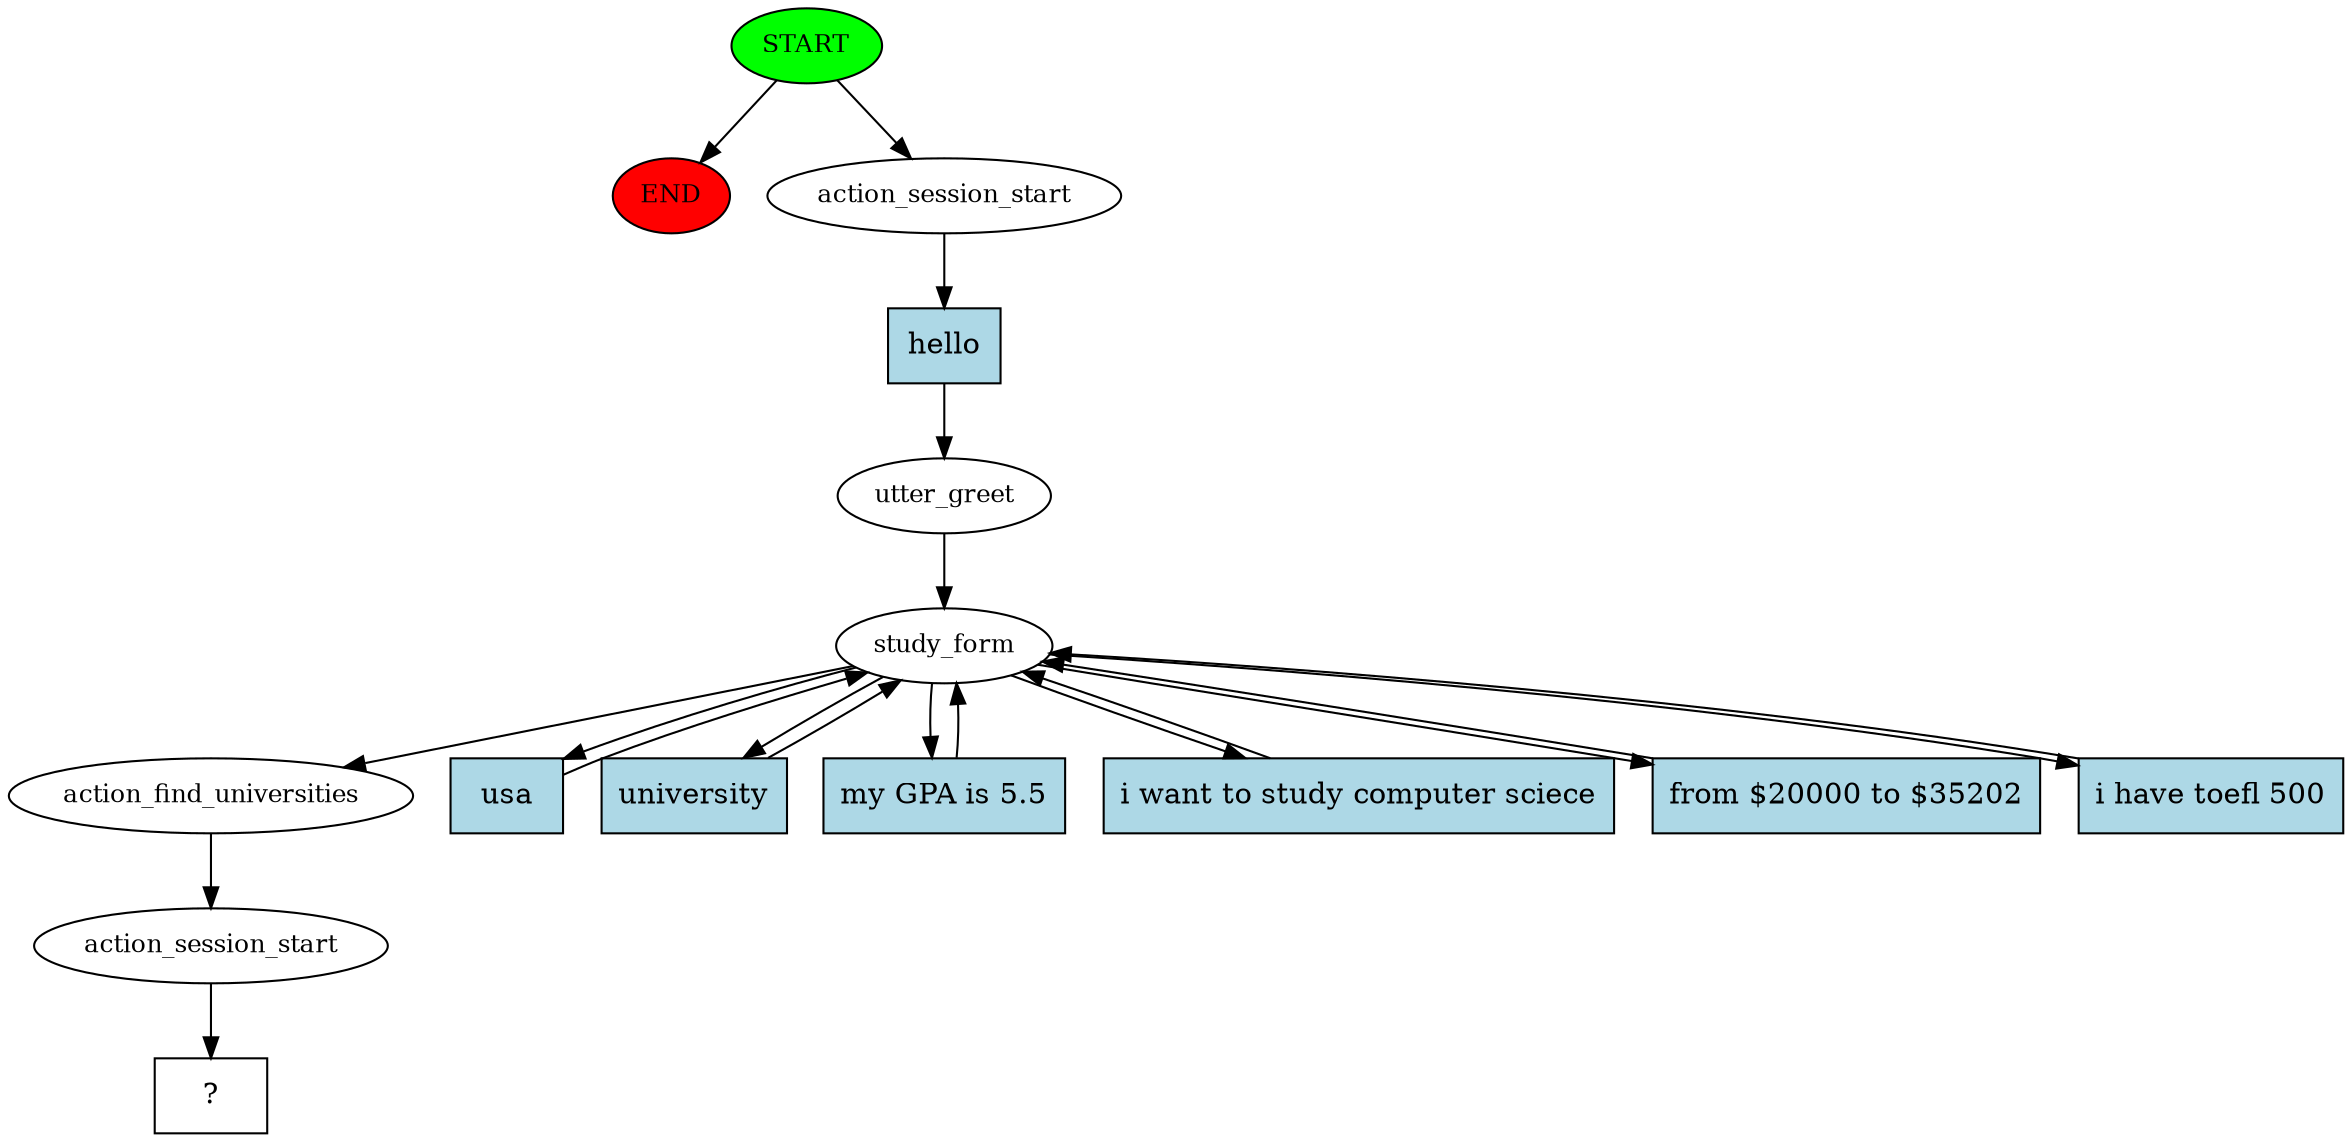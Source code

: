 digraph  {
0 [class="start active", fillcolor=green, fontsize=12, label=START, style=filled];
"-1" [class=end, fillcolor=red, fontsize=12, label=END, style=filled];
1 [class=active, fontsize=12, label=action_session_start];
2 [class=active, fontsize=12, label=utter_greet];
3 [class=active, fontsize=12, label=study_form];
10 [class=active, fontsize=12, label=action_find_universities];
11 [class=active, fontsize=12, label=action_session_start];
12 [class="intent dashed active", label="  ?  ", shape=rect];
13 [class="intent active", fillcolor=lightblue, label=hello, shape=rect, style=filled];
14 [class="intent active", fillcolor=lightblue, label=usa, shape=rect, style=filled];
15 [class="intent active", fillcolor=lightblue, label=university, shape=rect, style=filled];
16 [class="intent active", fillcolor=lightblue, label="my GPA is 5.5", shape=rect, style=filled];
17 [class="intent active", fillcolor=lightblue, label="i want to study computer sciece", shape=rect, style=filled];
18 [class="intent active", fillcolor=lightblue, label="from $20000 to $35202", shape=rect, style=filled];
19 [class="intent active", fillcolor=lightblue, label="i have toefl 500", shape=rect, style=filled];
0 -> "-1"  [class="", key=NONE, label=""];
0 -> 1  [class=active, key=NONE, label=""];
1 -> 13  [class=active, key=0];
2 -> 3  [class=active, key=NONE, label=""];
3 -> 10  [class=active, key=NONE, label=""];
3 -> 14  [class=active, key=0];
3 -> 15  [class=active, key=0];
3 -> 16  [class=active, key=0];
3 -> 17  [class=active, key=0];
3 -> 18  [class=active, key=0];
3 -> 19  [class=active, key=0];
10 -> 11  [class=active, key=NONE, label=""];
11 -> 12  [class=active, key=NONE, label=""];
13 -> 2  [class=active, key=0];
14 -> 3  [class=active, key=0];
15 -> 3  [class=active, key=0];
16 -> 3  [class=active, key=0];
17 -> 3  [class=active, key=0];
18 -> 3  [class=active, key=0];
19 -> 3  [class=active, key=0];
}

